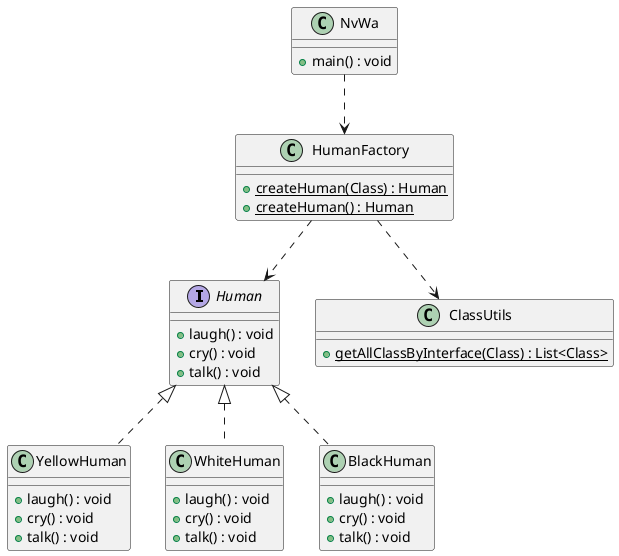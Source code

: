 @startuml

interface Human{
+laugh() : void
+cry() : void
+talk() : void
}

class YellowHuman {
+laugh() : void
+cry() : void
+talk() : void
}

class WhiteHuman {
+laugh() : void
+cry() : void
+talk() : void
}

class BlackHuman {
+laugh() : void
+cry() : void
+talk() : void
}

class HumanFactory{
+{static} createHuman(Class) : Human
+{static} createHuman() : Human
}

class ClassUtils{
+{static} getAllClassByInterface(Class) : List<Class>
}

class NvWa{
+main() : void
}

Human <|.. YellowHuman
Human <|.. WhiteHuman
Human <|.. BlackHuman

HumanFactory ..> Human
HumanFactory ..> ClassUtils
NvWa ..> HumanFactory


@enduml